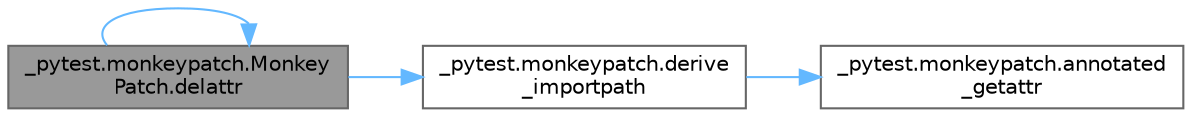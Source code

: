 digraph "_pytest.monkeypatch.MonkeyPatch.delattr"
{
 // LATEX_PDF_SIZE
  bgcolor="transparent";
  edge [fontname=Helvetica,fontsize=10,labelfontname=Helvetica,labelfontsize=10];
  node [fontname=Helvetica,fontsize=10,shape=box,height=0.2,width=0.4];
  rankdir="LR";
  Node1 [id="Node000001",label="_pytest.monkeypatch.Monkey\lPatch.delattr",height=0.2,width=0.4,color="gray40", fillcolor="grey60", style="filled", fontcolor="black",tooltip=" "];
  Node1 -> Node1 [id="edge1_Node000001_Node000001",color="steelblue1",style="solid",tooltip=" "];
  Node1 -> Node2 [id="edge2_Node000001_Node000002",color="steelblue1",style="solid",tooltip=" "];
  Node2 [id="Node000002",label="_pytest.monkeypatch.derive\l_importpath",height=0.2,width=0.4,color="grey40", fillcolor="white", style="filled",URL="$namespace__pytest_1_1monkeypatch.html#a68eeeec1a682ca82be6ec63e0eebbfb5",tooltip=" "];
  Node2 -> Node3 [id="edge3_Node000002_Node000003",color="steelblue1",style="solid",tooltip=" "];
  Node3 [id="Node000003",label="_pytest.monkeypatch.annotated\l_getattr",height=0.2,width=0.4,color="grey40", fillcolor="white", style="filled",URL="$namespace__pytest_1_1monkeypatch.html#a9df62b6d73bfda8da5da7edfb2cc20ca",tooltip=" "];
}
